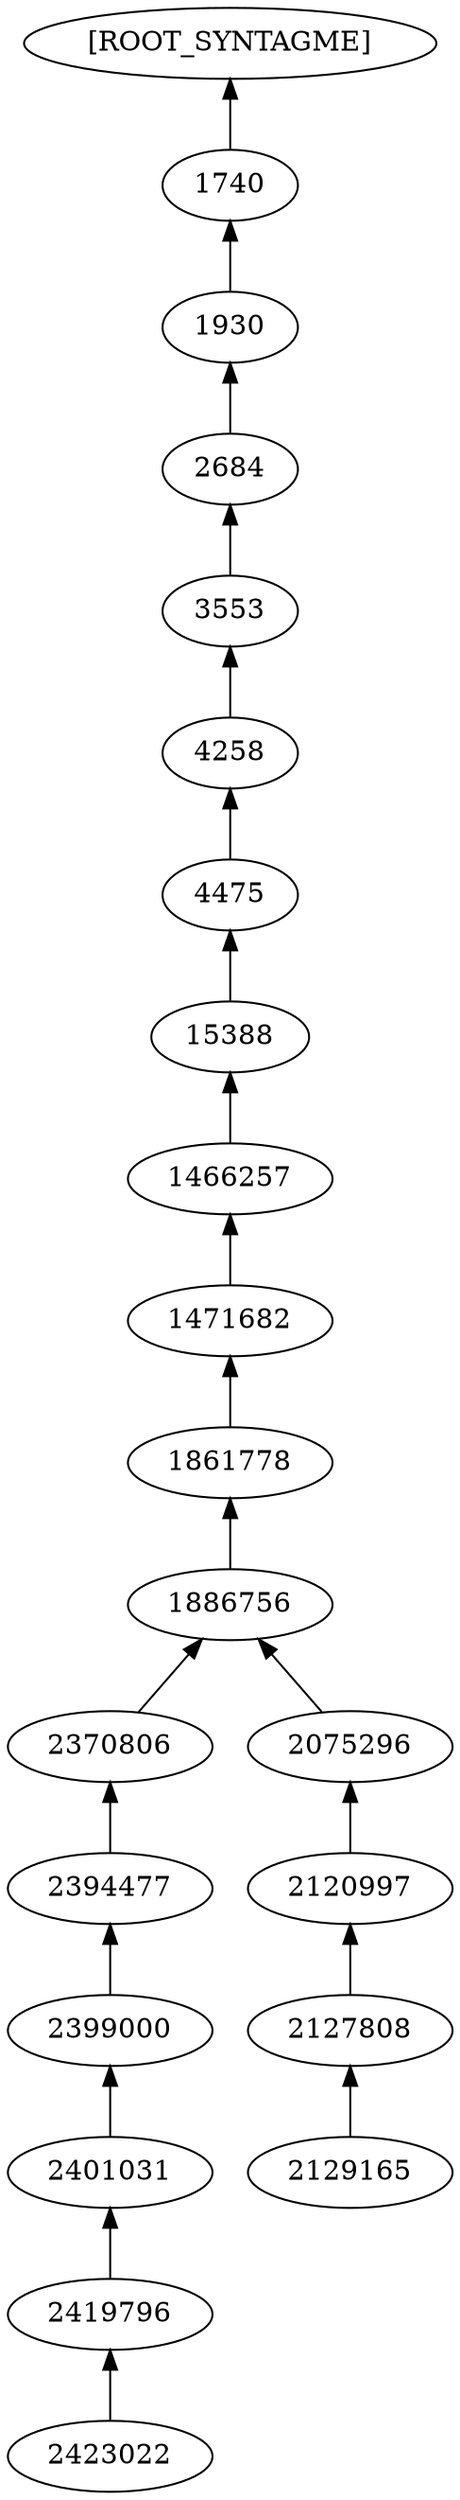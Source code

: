 digraph word_graph {
 	 rankdir=BT
	"2127808" -> "2120997"
	"4258" -> "3553"
	"2129165" -> "2127808"
	"15388" -> "4475"
	"2423022" -> "2419796"
	"4475" -> "4258"
	"2419796" -> "2401031"
	"3553" -> "2684"
	"2399000" -> "2394477"
	"1471682" -> "1466257"
	"2684" -> "1930"
	"2120997" -> "2075296"
	"2075296" -> "1886756"
	"1886756" -> "1861778"
	"1930" -> "1740"
	"2401031" -> "2399000"
	"2394477" -> "2370806"
	"2370806" -> "1886756"
	"1466257" -> "15388"
	"1740" -> "[ROOT_SYNTAGME]"
	"1861778" -> "1471682"
}
